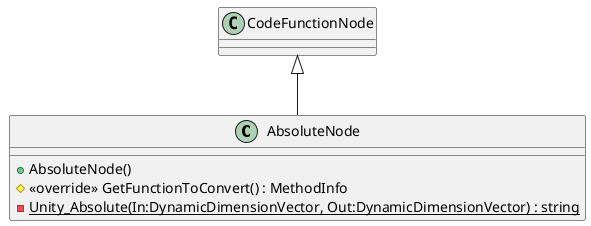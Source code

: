 @startuml
class AbsoluteNode {
    + AbsoluteNode()
    # <<override>> GetFunctionToConvert() : MethodInfo
    {static} - Unity_Absolute(In:DynamicDimensionVector, Out:DynamicDimensionVector) : string
}
CodeFunctionNode <|-- AbsoluteNode
@enduml
